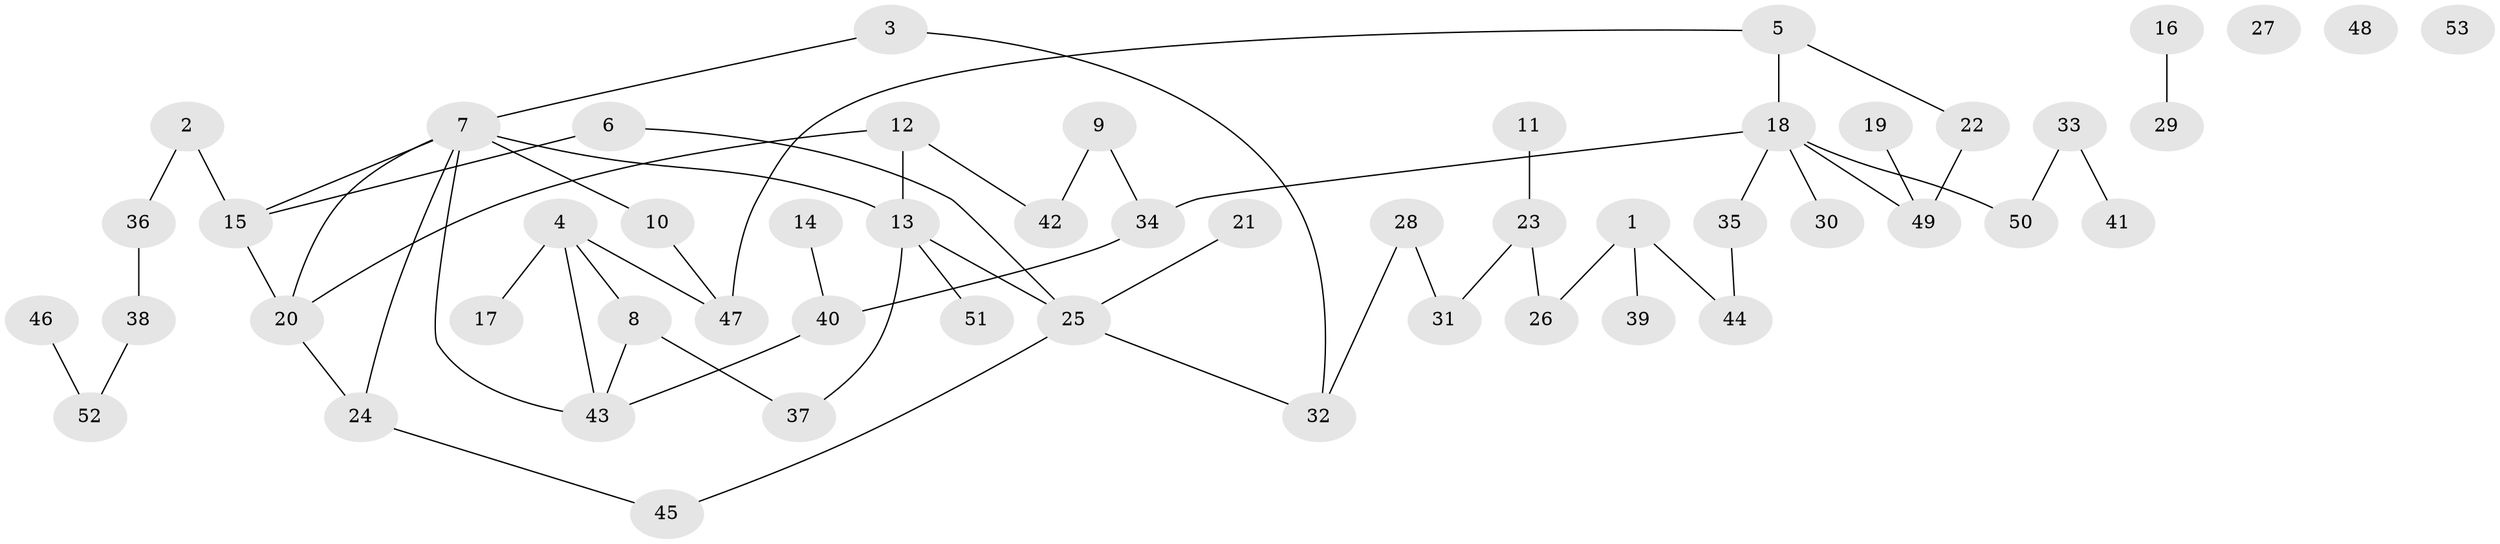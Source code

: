 // Generated by graph-tools (version 1.1) at 2025/25/03/09/25 03:25:15]
// undirected, 53 vertices, 61 edges
graph export_dot {
graph [start="1"]
  node [color=gray90,style=filled];
  1;
  2;
  3;
  4;
  5;
  6;
  7;
  8;
  9;
  10;
  11;
  12;
  13;
  14;
  15;
  16;
  17;
  18;
  19;
  20;
  21;
  22;
  23;
  24;
  25;
  26;
  27;
  28;
  29;
  30;
  31;
  32;
  33;
  34;
  35;
  36;
  37;
  38;
  39;
  40;
  41;
  42;
  43;
  44;
  45;
  46;
  47;
  48;
  49;
  50;
  51;
  52;
  53;
  1 -- 26;
  1 -- 39;
  1 -- 44;
  2 -- 15;
  2 -- 36;
  3 -- 7;
  3 -- 32;
  4 -- 8;
  4 -- 17;
  4 -- 43;
  4 -- 47;
  5 -- 18;
  5 -- 22;
  5 -- 47;
  6 -- 15;
  6 -- 25;
  7 -- 10;
  7 -- 13;
  7 -- 15;
  7 -- 20;
  7 -- 24;
  7 -- 43;
  8 -- 37;
  8 -- 43;
  9 -- 34;
  9 -- 42;
  10 -- 47;
  11 -- 23;
  12 -- 13;
  12 -- 20;
  12 -- 42;
  13 -- 25;
  13 -- 37;
  13 -- 51;
  14 -- 40;
  15 -- 20;
  16 -- 29;
  18 -- 30;
  18 -- 34;
  18 -- 35;
  18 -- 49;
  18 -- 50;
  19 -- 49;
  20 -- 24;
  21 -- 25;
  22 -- 49;
  23 -- 26;
  23 -- 31;
  24 -- 45;
  25 -- 32;
  25 -- 45;
  28 -- 31;
  28 -- 32;
  33 -- 41;
  33 -- 50;
  34 -- 40;
  35 -- 44;
  36 -- 38;
  38 -- 52;
  40 -- 43;
  46 -- 52;
}
